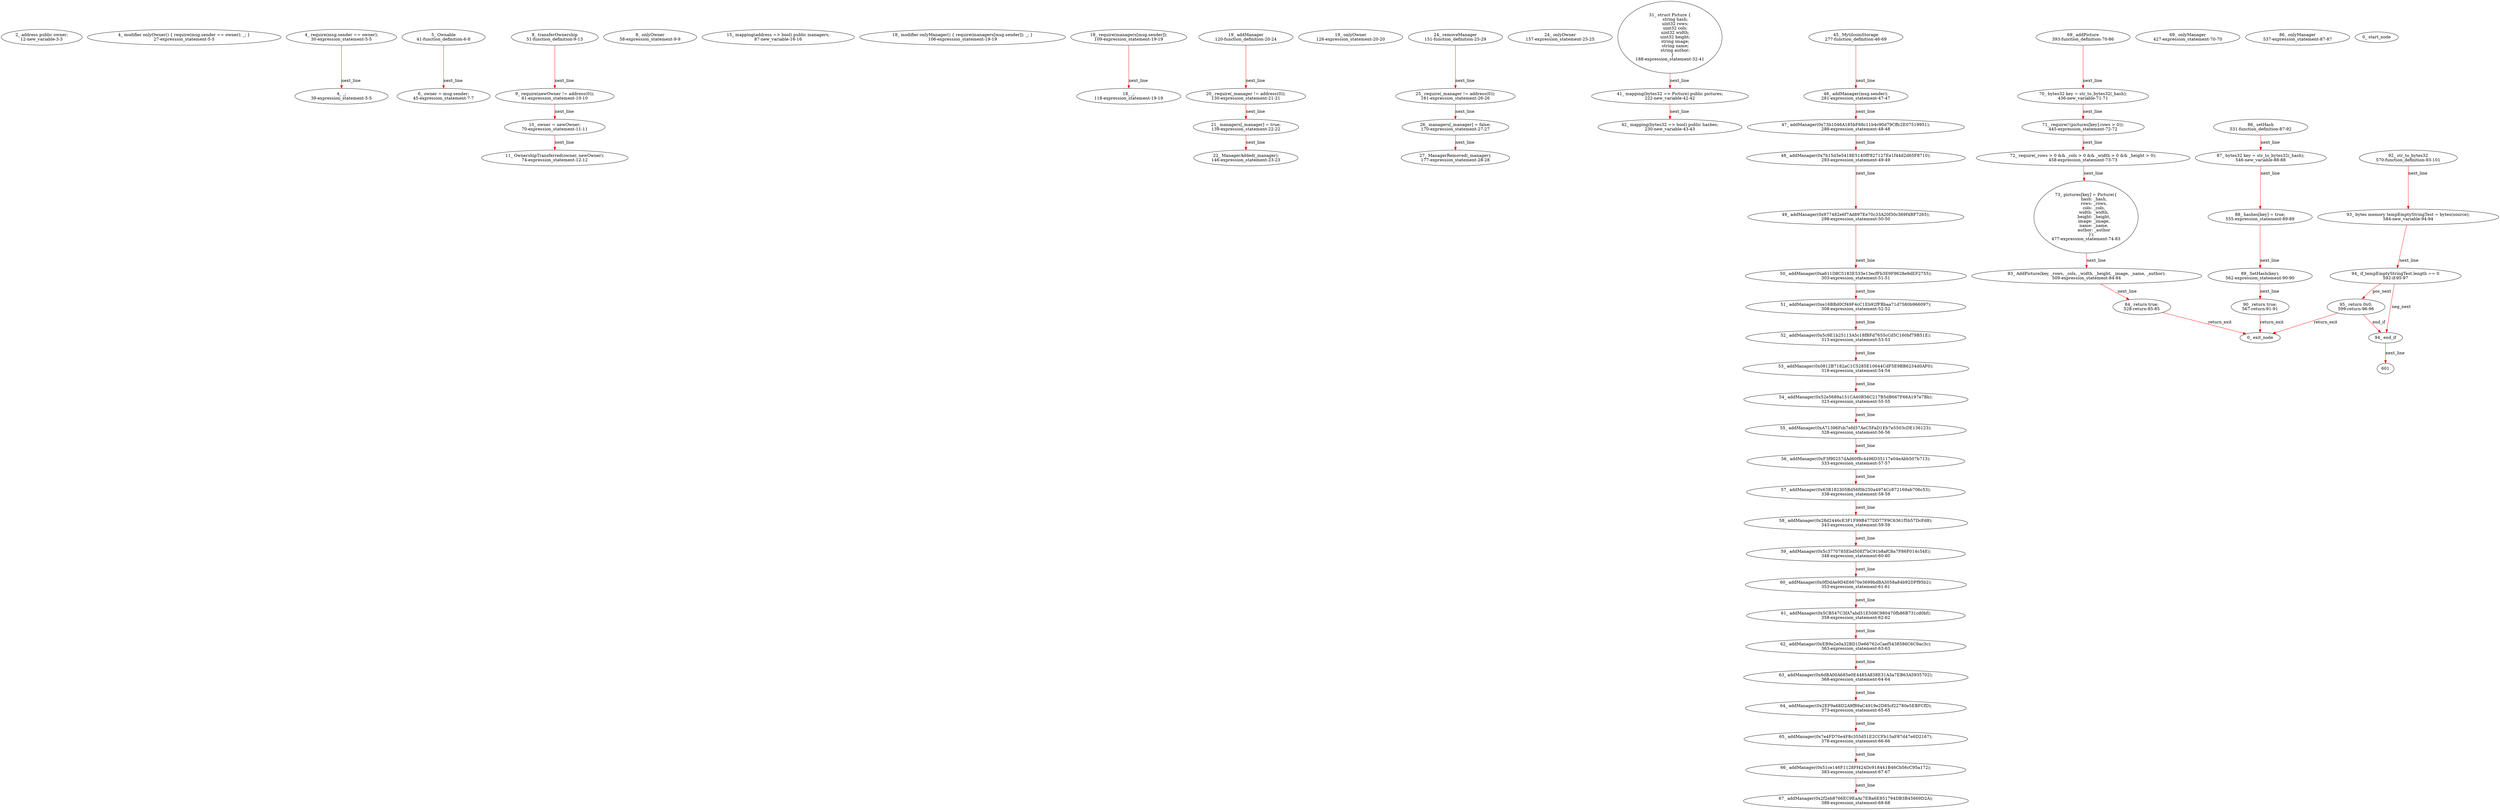 digraph  {
12 [label="2_ address public owner;\n12-new_variable-3-3", type_label=new_variable];
27 [label="4_ modifier onlyOwner() { require(msg.sender == owner); _; }\n27-expression_statement-5-5", type_label=expression_statement];
30 [label="4_ require(msg.sender == owner);\n30-expression_statement-5-5", type_label=expression_statement];
39 [label="4_ _;\n39-expression_statement-5-5", type_label=expression_statement];
41 [label="5_ Ownable\n41-function_definition-6-8", type_label=function_definition];
45 [label="6_ owner = msg.sender;\n45-expression_statement-7-7", type_label=expression_statement];
51 [label="8_ transferOwnership\n51-function_definition-9-13", type_label=function_definition];
58 [label="8_ onlyOwner\n58-expression_statement-9-9", type_label=expression_statement];
61 [label="9_ require(newOwner != address(0));\n61-expression_statement-10-10", type_label=expression_statement];
70 [label="10_ owner = newOwner;\n70-expression_statement-11-11", type_label=expression_statement];
74 [label="11_ OwnershipTransferred(owner, newOwner);\n74-expression_statement-12-12", type_label=expression_statement];
87 [label="15_ mapping(address => bool) public managers;\n87-new_variable-16-16", type_label=new_variable];
106 [label="18_ modifier onlyManager() { require(managers[msg.sender]); _; }\n106-expression_statement-19-19", type_label=expression_statement];
109 [label="18_ require(managers[msg.sender]);\n109-expression_statement-19-19", type_label=expression_statement];
118 [label="18_ _;\n118-expression_statement-19-19", type_label=expression_statement];
120 [label="19_ addManager\n120-function_definition-20-24", type_label=function_definition];
126 [label="19_ onlyOwner\n126-expression_statement-20-20", type_label=expression_statement];
130 [label="20_ require(_manager != address(0));\n130-expression_statement-21-21", type_label=expression_statement];
139 [label="21_ managers[_manager] = true;\n139-expression_statement-22-22", type_label=expression_statement];
146 [label="22_ ManagerAdded(_manager);\n146-expression_statement-23-23", type_label=expression_statement];
151 [label="24_ removeManager\n151-function_definition-25-29", type_label=function_definition];
157 [label="24_ onlyOwner\n157-expression_statement-25-25", type_label=expression_statement];
161 [label="25_ require(_manager != address(0));\n161-expression_statement-26-26", type_label=expression_statement];
170 [label="26_ managers[_manager] = false;\n170-expression_statement-27-27", type_label=expression_statement];
177 [label="27_ ManagerRemoved(_manager);\n177-expression_statement-28-28", type_label=expression_statement];
188 [label="31_ struct Picture {\n        string hash;\n        uint32 rows;\n        uint32 cols;\n        uint32 width;\n        uint32 height;\n        string image;\n        string name;\n        string author;\n    }\n188-expression_statement-32-41", type_label=expression_statement];
222 [label="41_ mapping(bytes32 => Picture) public pictures;\n222-new_variable-42-42", type_label=new_variable];
230 [label="42_ mapping(bytes32 => bool) public hashes;\n230-new_variable-43-43", type_label=new_variable];
277 [label="45_ MytilcoinStorage\n277-function_definition-46-69", type_label=function_definition];
281 [label="46_ addManager(msg.sender);\n281-expression_statement-47-47", type_label=expression_statement];
288 [label="47_ addManager(0x73b1046A185bF68c11b4c90d79Cffc2E07519951);\n288-expression_statement-48-48", type_label=expression_statement];
293 [label="48_ addManager(0x7b15d3e5418E5140fF827127Ee1f44d2d65F8710);\n293-expression_statement-49-49", type_label=expression_statement];
298 [label="49_ addManager(0x977482e6f7Ad897Ee70c33A20f30c369f4BF7265);\n298-expression_statement-50-50", type_label=expression_statement];
303 [label="50_ addManager(0xa611D8C5183E533e13ecfFb3E9F9628e9dEF2755);\n303-expression_statement-51-51", type_label=expression_statement];
308 [label="51_ addManager(0xe16BBd0Cf49F4cC1Eb92fFBbaa71d7580b966097);\n308-expression_statement-52-52", type_label=expression_statement];
313 [label="52_ addManager(0x5c9E1b25113A5c18fBFd7655cCd5C160bf79B51E);\n313-expression_statement-53-53", type_label=expression_statement];
318 [label="53_ addManager(0x0812B7182aC1C5285E10644CdF5E9BB6234d0AF0);\n318-expression_statement-54-54", type_label=expression_statement];
323 [label="54_ addManager(0x52e5689a151CA40B56C217B5dB667F66A197e7Bb);\n323-expression_statement-55-55", type_label=expression_statement];
328 [label="55_ addManager(0xA71396Fcb7efd57AeC5FaD1Eb7e5503cDE136123);\n328-expression_statement-56-56", type_label=expression_statement];
333 [label="56_ addManager(0xF3f90257dAd60f8c4496D35117e04eAbb507b713);\n333-expression_statement-57-57", type_label=expression_statement];
338 [label="57_ addManager(0x63B182305Bd56f0b250a4974Cc872169ab706c53);\n338-expression_statement-58-58", type_label=expression_statement];
343 [label="58_ addManager(0x28d2446cE3F1F99B477DD77F9C6361f5b57DcFd8);\n343-expression_statement-59-59", type_label=expression_statement];
348 [label="59_ addManager(0x5c3770785Ebd50Ef7bC91b8afC8a7F86F014c54E);\n348-expression_statement-60-60", type_label=expression_statement];
353 [label="60_ addManager(0x0fDdAe9D4E6670e3699bdBA3058a84b92DFf95b2);\n353-expression_statement-61-61", type_label=expression_statement];
358 [label="61_ addManager(0x5CB547C3fA7abd51E508C980470fb86B731cd0bf);\n358-expression_statement-62-62", type_label=expression_statement];
363 [label="62_ addManager(0xEB9e2e0a32BD1De66762cCaef5438586C6C9ac3c);\n363-expression_statement-63-63", type_label=expression_statement];
368 [label="63_ addManager(0x6dBA00A685e0E4485A838E31A3a7EB63A5935702);\n368-expression_statement-64-64", type_label=expression_statement];
373 [label="64_ addManager(0x2EF9a68D2A9fB9aC4919e2D85cf22780e5EBFCfD);\n373-expression_statement-65-65", type_label=expression_statement];
378 [label="65_ addManager(0x7e4FD70e4F8c355d51E2CCFb15aF87d47e6D2167);\n378-expression_statement-66-66", type_label=expression_statement];
383 [label="66_ addManager(0x51ce146F1128Ff424Dc918441B46Cb56cC95a172);\n383-expression_statement-67-67", type_label=expression_statement];
388 [label="67_ addManager(0x2f2eb8766EC9EaAc7EBa6E851794DB3B45669D2A);\n388-expression_statement-68-68", type_label=expression_statement];
393 [label="69_ addPicture\n393-function_definition-70-86", type_label=function_definition];
427 [label="69_ onlyManager\n427-expression_statement-70-70", type_label=expression_statement];
436 [label="70_ bytes32 key = str_to_bytes32(_hash);\n436-new_variable-71-71", type_label=new_variable];
445 [label="71_ require(!(pictures[key].rows > 0));\n445-expression_statement-72-72", type_label=expression_statement];
458 [label="72_ require(_rows > 0 && _cols > 0 && _width > 0 && _height > 0);\n458-expression_statement-73-73", type_label=expression_statement];
477 [label="73_ pictures[key] = Picture({\n            hash: _hash,\n            rows: _rows,\n            cols: _cols,\n            width: _width,\n            height: _height,\n            image: _image,\n            name: _name,\n            author: _author\n        });\n477-expression_statement-74-83", type_label=expression_statement];
509 [label="83_ AddPicture(key, _rows, _cols, _width, _height, _image, _name, _author);\n509-expression_statement-84-84", type_label=expression_statement];
528 [label="84_ return true;\n528-return-85-85", type_label=return];
531 [label="86_ setHash\n531-function_definition-87-92", type_label=function_definition];
537 [label="86_ onlyManager\n537-expression_statement-87-87", type_label=expression_statement];
546 [label="87_ bytes32 key = str_to_bytes32(_hash);\n546-new_variable-88-88", type_label=new_variable];
555 [label="88_ hashes[key] = true;\n555-expression_statement-89-89", type_label=expression_statement];
562 [label="89_ SetHash(key);\n562-expression_statement-90-90", type_label=expression_statement];
567 [label="90_ return true;\n567-return-91-91", type_label=return];
570 [label="92_ str_to_bytes32\n570-function_definition-93-101", type_label=function_definition];
584 [label="93_ bytes memory tempEmptyStringTest = bytes(source);\n584-new_variable-94-94", type_label=new_variable];
592 [label="94_ if_tempEmptyStringTest.length == 0\n592-if-95-97", type_label=if];
1201 [label="94_ end_if", type_label=end_if];
599 [label="95_ return 0x0;\n599-return-96-96", type_label=return];
1 [label="0_ start_node", type_label=start];
2 [label="0_ exit_node", type_label=exit];
601;
30 -> 39  [color=red, controlflow_type=next_line, edge_type=CFG_edge, key=0, label=next_line];
41 -> 45  [color=red, controlflow_type=next_line, edge_type=CFG_edge, key=0, label=next_line];
51 -> 61  [color=red, controlflow_type=next_line, edge_type=CFG_edge, key=0, label=next_line];
61 -> 70  [color=red, controlflow_type=next_line, edge_type=CFG_edge, key=0, label=next_line];
70 -> 74  [color=red, controlflow_type=next_line, edge_type=CFG_edge, key=0, label=next_line];
109 -> 118  [color=red, controlflow_type=next_line, edge_type=CFG_edge, key=0, label=next_line];
120 -> 130  [color=red, controlflow_type=next_line, edge_type=CFG_edge, key=0, label=next_line];
130 -> 139  [color=red, controlflow_type=next_line, edge_type=CFG_edge, key=0, label=next_line];
139 -> 146  [color=red, controlflow_type=next_line, edge_type=CFG_edge, key=0, label=next_line];
151 -> 161  [color=red, controlflow_type=next_line, edge_type=CFG_edge, key=0, label=next_line];
161 -> 170  [color=red, controlflow_type=next_line, edge_type=CFG_edge, key=0, label=next_line];
170 -> 177  [color=red, controlflow_type=next_line, edge_type=CFG_edge, key=0, label=next_line];
188 -> 222  [color=red, controlflow_type=next_line, edge_type=CFG_edge, key=0, label=next_line];
222 -> 230  [color=red, controlflow_type=next_line, edge_type=CFG_edge, key=0, label=next_line];
277 -> 281  [color=red, controlflow_type=next_line, edge_type=CFG_edge, key=0, label=next_line];
281 -> 288  [color=red, controlflow_type=next_line, edge_type=CFG_edge, key=0, label=next_line];
288 -> 293  [color=red, controlflow_type=next_line, edge_type=CFG_edge, key=0, label=next_line];
293 -> 298  [color=red, controlflow_type=next_line, edge_type=CFG_edge, key=0, label=next_line];
298 -> 303  [color=red, controlflow_type=next_line, edge_type=CFG_edge, key=0, label=next_line];
303 -> 308  [color=red, controlflow_type=next_line, edge_type=CFG_edge, key=0, label=next_line];
308 -> 313  [color=red, controlflow_type=next_line, edge_type=CFG_edge, key=0, label=next_line];
313 -> 318  [color=red, controlflow_type=next_line, edge_type=CFG_edge, key=0, label=next_line];
318 -> 323  [color=red, controlflow_type=next_line, edge_type=CFG_edge, key=0, label=next_line];
323 -> 328  [color=red, controlflow_type=next_line, edge_type=CFG_edge, key=0, label=next_line];
328 -> 333  [color=red, controlflow_type=next_line, edge_type=CFG_edge, key=0, label=next_line];
333 -> 338  [color=red, controlflow_type=next_line, edge_type=CFG_edge, key=0, label=next_line];
338 -> 343  [color=red, controlflow_type=next_line, edge_type=CFG_edge, key=0, label=next_line];
343 -> 348  [color=red, controlflow_type=next_line, edge_type=CFG_edge, key=0, label=next_line];
348 -> 353  [color=red, controlflow_type=next_line, edge_type=CFG_edge, key=0, label=next_line];
353 -> 358  [color=red, controlflow_type=next_line, edge_type=CFG_edge, key=0, label=next_line];
358 -> 363  [color=red, controlflow_type=next_line, edge_type=CFG_edge, key=0, label=next_line];
363 -> 368  [color=red, controlflow_type=next_line, edge_type=CFG_edge, key=0, label=next_line];
368 -> 373  [color=red, controlflow_type=next_line, edge_type=CFG_edge, key=0, label=next_line];
373 -> 378  [color=red, controlflow_type=next_line, edge_type=CFG_edge, key=0, label=next_line];
378 -> 383  [color=red, controlflow_type=next_line, edge_type=CFG_edge, key=0, label=next_line];
383 -> 388  [color=red, controlflow_type=next_line, edge_type=CFG_edge, key=0, label=next_line];
393 -> 436  [color=red, controlflow_type=next_line, edge_type=CFG_edge, key=0, label=next_line];
436 -> 445  [color=red, controlflow_type=next_line, edge_type=CFG_edge, key=0, label=next_line];
445 -> 458  [color=red, controlflow_type=next_line, edge_type=CFG_edge, key=0, label=next_line];
458 -> 477  [color=red, controlflow_type=next_line, edge_type=CFG_edge, key=0, label=next_line];
477 -> 509  [color=red, controlflow_type=next_line, edge_type=CFG_edge, key=0, label=next_line];
509 -> 528  [color=red, controlflow_type=next_line, edge_type=CFG_edge, key=0, label=next_line];
528 -> 2  [color=red, controlflow_type=return_exit, edge_type=CFG_edge, key=0, label=return_exit];
531 -> 546  [color=red, controlflow_type=next_line, edge_type=CFG_edge, key=0, label=next_line];
546 -> 555  [color=red, controlflow_type=next_line, edge_type=CFG_edge, key=0, label=next_line];
555 -> 562  [color=red, controlflow_type=next_line, edge_type=CFG_edge, key=0, label=next_line];
562 -> 567  [color=red, controlflow_type=next_line, edge_type=CFG_edge, key=0, label=next_line];
567 -> 2  [color=red, controlflow_type=return_exit, edge_type=CFG_edge, key=0, label=return_exit];
570 -> 584  [color=red, controlflow_type=next_line, edge_type=CFG_edge, key=0, label=next_line];
584 -> 592  [color=red, controlflow_type=next_line, edge_type=CFG_edge, key=0, label=next_line];
592 -> 599  [color=red, controlflow_type=pos_next, edge_type=CFG_edge, key=0, label=pos_next];
592 -> 1201  [color=red, controlflow_type=neg_next, edge_type=CFG_edge, key=0, label=neg_next];
1201 -> 601  [color=red, controlflow_type=next_line, edge_type=CFG_edge, key=0, label=next_line];
599 -> 1201  [color=red, controlflow_type=end_if, edge_type=CFG_edge, key=0, label=end_if];
599 -> 2  [color=red, controlflow_type=return_exit, edge_type=CFG_edge, key=0, label=return_exit];
}
